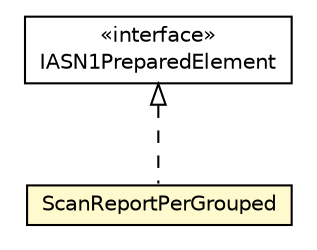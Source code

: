#!/usr/local/bin/dot
#
# Class diagram 
# Generated by UMLGraph version R5_6-24-gf6e263 (http://www.umlgraph.org/)
#

digraph G {
	edge [fontname="Helvetica",fontsize=10,labelfontname="Helvetica",labelfontsize=10];
	node [fontname="Helvetica",fontsize=10,shape=plaintext];
	nodesep=0.25;
	ranksep=0.5;
	// org.universAAL.lddi.lib.ieeex73std.org.bn.coders.IASN1PreparedElement
	c289601 [label=<<table title="org.universAAL.lddi.lib.ieeex73std.org.bn.coders.IASN1PreparedElement" border="0" cellborder="1" cellspacing="0" cellpadding="2" port="p" href="../../org/bn/coders/IASN1PreparedElement.html">
		<tr><td><table border="0" cellspacing="0" cellpadding="1">
<tr><td align="center" balign="center"> &#171;interface&#187; </td></tr>
<tr><td align="center" balign="center"> IASN1PreparedElement </td></tr>
		</table></td></tr>
		</table>>, URL="../../org/bn/coders/IASN1PreparedElement.html", fontname="Helvetica", fontcolor="black", fontsize=10.0];
	// org.universAAL.lddi.lib.ieeex73std.x73.p20601.ScanReportPerGrouped
	c289734 [label=<<table title="org.universAAL.lddi.lib.ieeex73std.x73.p20601.ScanReportPerGrouped" border="0" cellborder="1" cellspacing="0" cellpadding="2" port="p" bgcolor="lemonChiffon" href="./ScanReportPerGrouped.html">
		<tr><td><table border="0" cellspacing="0" cellpadding="1">
<tr><td align="center" balign="center"> ScanReportPerGrouped </td></tr>
		</table></td></tr>
		</table>>, URL="./ScanReportPerGrouped.html", fontname="Helvetica", fontcolor="black", fontsize=10.0];
	//org.universAAL.lddi.lib.ieeex73std.x73.p20601.ScanReportPerGrouped implements org.universAAL.lddi.lib.ieeex73std.org.bn.coders.IASN1PreparedElement
	c289601:p -> c289734:p [dir=back,arrowtail=empty,style=dashed];
}

